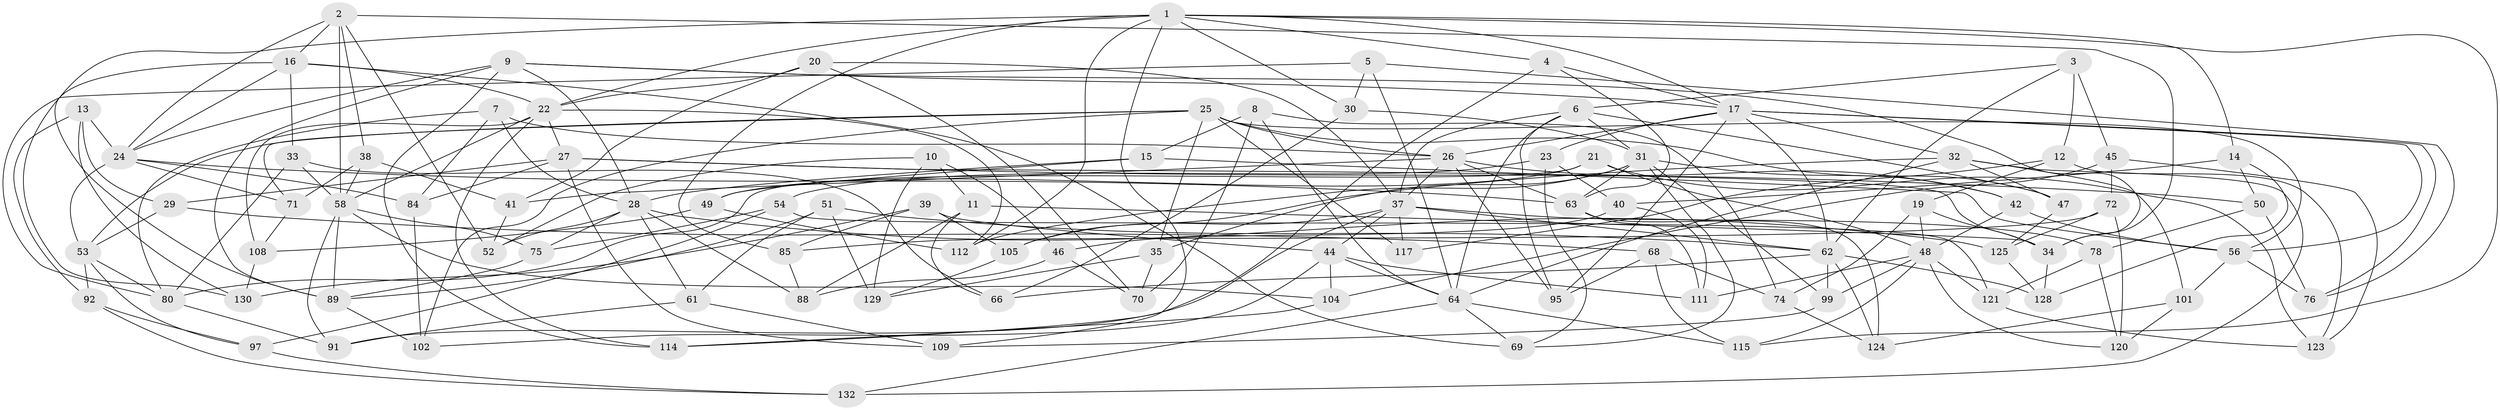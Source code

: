 // original degree distribution, {4: 1.0}
// Generated by graph-tools (version 1.1) at 2025/20/03/04/25 18:20:56]
// undirected, 97 vertices, 235 edges
graph export_dot {
graph [start="1"]
  node [color=gray90,style=filled];
  1 [super="+86+79"];
  2 [super="+113"];
  3;
  4;
  5;
  6 [super="+126"];
  7;
  8;
  9 [super="+98"];
  10;
  11;
  12;
  13;
  14;
  15;
  16 [super="+18"];
  17 [super="+81+103"];
  19;
  20;
  21;
  22 [super="+110+73"];
  23;
  24 [super="+60+106"];
  25 [super="+36+107"];
  26 [super="+96+83"];
  27 [super="+133"];
  28 [super="+122"];
  29;
  30;
  31 [super="+77+43"];
  32 [super="+57"];
  33;
  34 [super="+87"];
  35;
  37 [super="+67"];
  38;
  39;
  40;
  41;
  42;
  44 [super="+134"];
  45;
  46;
  47;
  48 [super="+119+55"];
  49;
  50;
  51;
  52;
  53 [super="+65"];
  54;
  56 [super="+59"];
  58 [super="+116+93"];
  61;
  62 [super="+94+82"];
  63 [super="+139"];
  64 [super="+90"];
  66;
  68;
  69;
  70;
  71;
  72;
  74;
  75;
  76;
  78;
  80 [super="+135"];
  84;
  85;
  88;
  89 [super="+118"];
  91;
  92;
  95;
  97;
  99;
  101;
  102;
  104;
  105;
  108;
  109;
  111;
  112;
  114;
  115;
  117;
  120;
  121;
  123;
  124;
  125;
  128;
  129;
  130;
  132;
  1 -- 30;
  1 -- 14;
  1 -- 89;
  1 -- 115;
  1 -- 4;
  1 -- 112;
  1 -- 17;
  1 -- 85;
  1 -- 22;
  1 -- 109;
  2 -- 52;
  2 -- 34;
  2 -- 58;
  2 -- 38;
  2 -- 24;
  2 -- 16;
  3 -- 45;
  3 -- 12;
  3 -- 6;
  3 -- 62;
  4 -- 114;
  4 -- 63;
  4 -- 17;
  5 -- 80;
  5 -- 30;
  5 -- 76;
  5 -- 64;
  6 -- 47;
  6 -- 95;
  6 -- 31;
  6 -- 37;
  6 -- 64;
  7 -- 84;
  7 -- 28;
  7 -- 80;
  7 -- 26;
  8 -- 15;
  8 -- 70;
  8 -- 74;
  8 -- 64;
  9 -- 34;
  9 -- 114;
  9 -- 24;
  9 -- 17;
  9 -- 89;
  9 -- 28;
  10 -- 52;
  10 -- 11;
  10 -- 129;
  10 -- 46;
  11 -- 88;
  11 -- 66;
  11 -- 34;
  12 -- 117;
  12 -- 19;
  12 -- 123;
  13 -- 130;
  13 -- 92;
  13 -- 29;
  13 -- 24;
  14 -- 128;
  14 -- 50;
  14 -- 40;
  15 -- 49;
  15 -- 56;
  15 -- 28;
  16 -- 130;
  16 -- 69;
  16 -- 24;
  16 -- 33;
  16 -- 22;
  17 -- 95;
  17 -- 76;
  17 -- 56;
  17 -- 26;
  17 -- 32;
  17 -- 23;
  17 -- 62;
  19 -- 74;
  19 -- 34;
  19 -- 48;
  20 -- 41;
  20 -- 70;
  20 -- 22;
  20 -- 37;
  21 -- 49;
  21 -- 123;
  21 -- 48;
  21 -- 80;
  22 -- 114;
  22 -- 108;
  22 -- 112;
  22 -- 27;
  22 -- 58;
  23 -- 54;
  23 -- 40;
  23 -- 69;
  24 -- 53;
  24 -- 63;
  24 -- 84;
  24 -- 71;
  25 -- 47;
  25 -- 56;
  25 -- 26;
  25 -- 102;
  25 -- 71;
  25 -- 117;
  25 -- 35;
  25 -- 53;
  26 -- 42;
  26 -- 41;
  26 -- 37;
  26 -- 63;
  26 -- 95;
  27 -- 109;
  27 -- 34;
  27 -- 50;
  27 -- 84;
  27 -- 29;
  28 -- 52;
  28 -- 88;
  28 -- 125;
  28 -- 75;
  28 -- 61;
  29 -- 68;
  29 -- 53;
  30 -- 66;
  30 -- 31;
  31 -- 69;
  31 -- 112;
  31 -- 99;
  31 -- 42;
  31 -- 35;
  31 -- 63;
  32 -- 105;
  32 -- 132;
  32 -- 64;
  32 -- 101;
  32 -- 47;
  33 -- 66;
  33 -- 80;
  33 -- 58;
  34 -- 128;
  35 -- 129;
  35 -- 70;
  37 -- 91;
  37 -- 78;
  37 -- 117 [weight=2];
  37 -- 105;
  37 -- 62;
  37 -- 44;
  38 -- 71;
  38 -- 41;
  38 -- 58;
  39 -- 85;
  39 -- 130;
  39 -- 44;
  39 -- 105;
  40 -- 111;
  40 -- 46;
  41 -- 52;
  42 -- 56;
  42 -- 48;
  44 -- 104;
  44 -- 102;
  44 -- 111;
  44 -- 64;
  45 -- 123;
  45 -- 72;
  45 -- 104;
  46 -- 88;
  46 -- 70;
  47 -- 125;
  48 -- 99;
  48 -- 121;
  48 -- 115;
  48 -- 120;
  48 -- 111;
  49 -- 108;
  49 -- 112;
  50 -- 76;
  50 -- 78;
  51 -- 89;
  51 -- 61;
  51 -- 129;
  51 -- 62;
  53 -- 97;
  53 -- 92;
  53 -- 80;
  54 -- 97;
  54 -- 121;
  54 -- 75;
  56 -- 101;
  56 -- 76;
  58 -- 75;
  58 -- 89;
  58 -- 104;
  58 -- 91;
  61 -- 91;
  61 -- 109;
  62 -- 128;
  62 -- 124;
  62 -- 99;
  62 -- 66;
  63 -- 124;
  63 -- 111;
  64 -- 115;
  64 -- 132;
  64 -- 69;
  68 -- 95;
  68 -- 115;
  68 -- 74;
  71 -- 108;
  72 -- 125;
  72 -- 85;
  72 -- 120;
  74 -- 124;
  75 -- 89;
  78 -- 121;
  78 -- 120;
  80 -- 91;
  84 -- 102;
  85 -- 88;
  89 -- 102;
  92 -- 132;
  92 -- 97;
  97 -- 132;
  99 -- 109;
  101 -- 120;
  101 -- 124;
  104 -- 114;
  105 -- 129;
  108 -- 130;
  121 -- 123;
  125 -- 128;
}
